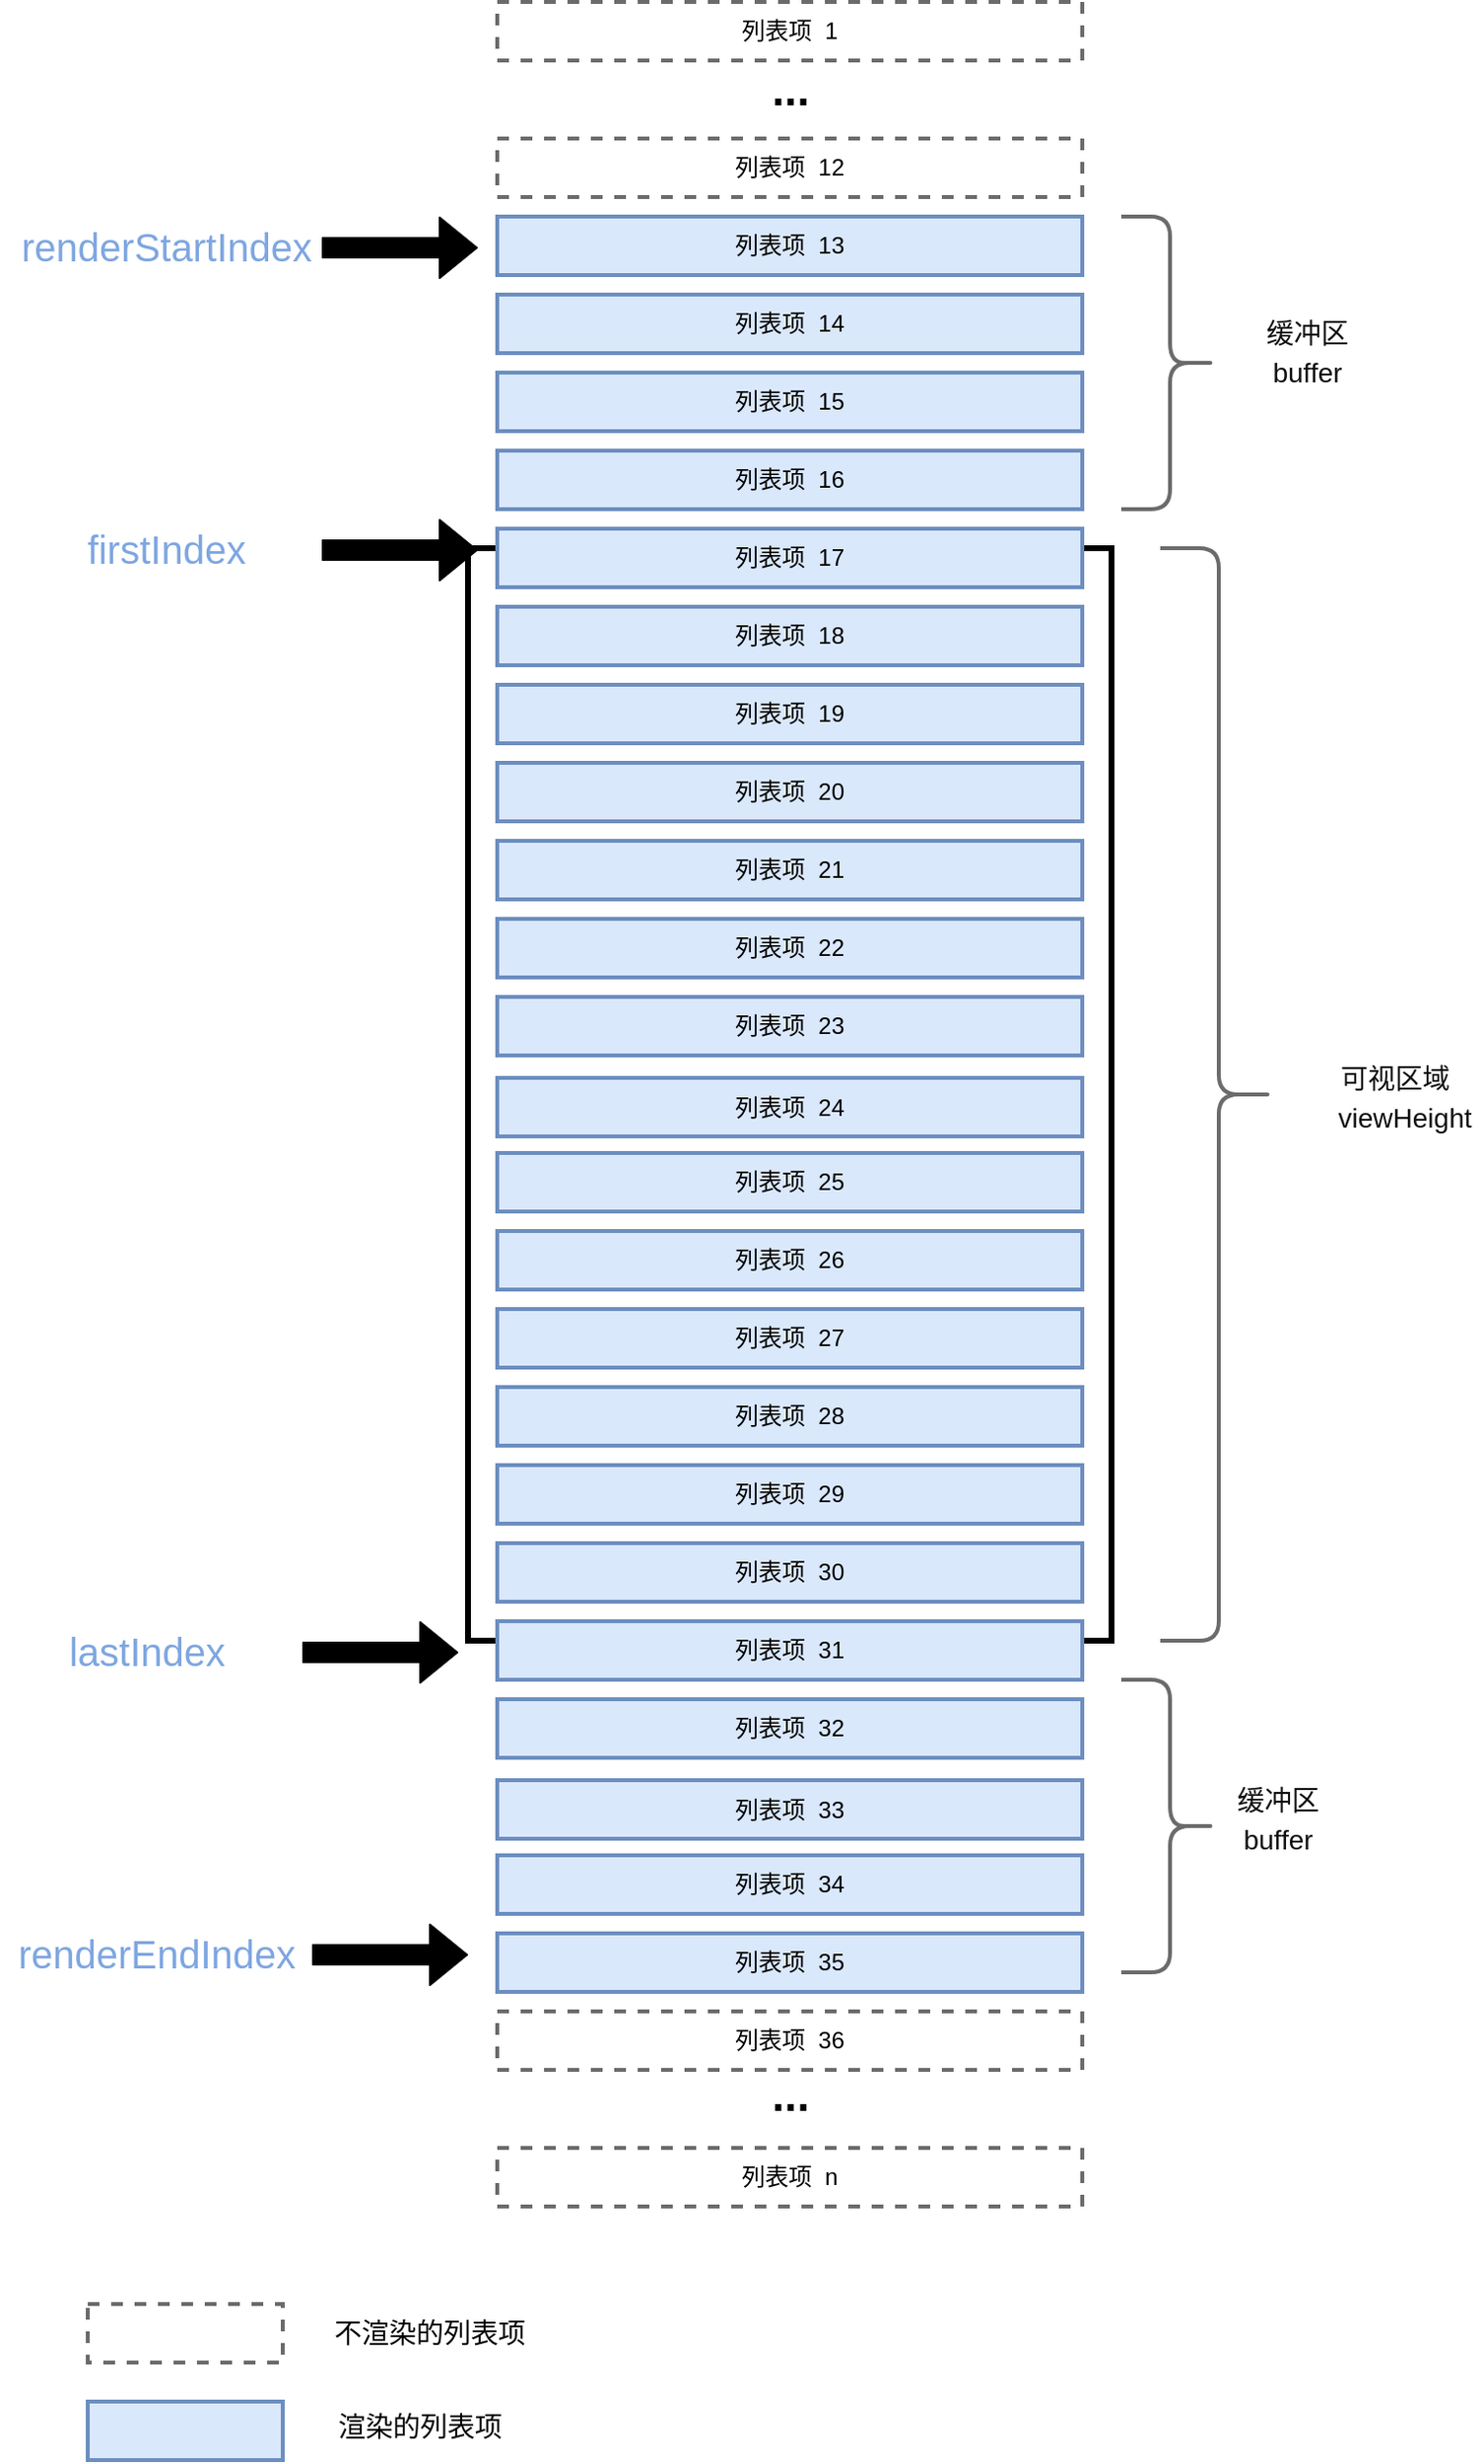 <mxfile version="13.7.5" type="github">
  <diagram id="oOUND9pGjrlU18bBXw5d" name="Page-1">
    <mxGraphModel dx="1298" dy="687" grid="1" gridSize="10" guides="1" tooltips="1" connect="1" arrows="1" fold="1" page="1" pageScale="1" pageWidth="827" pageHeight="1500" math="0" shadow="0">
      <root>
        <mxCell id="0" />
        <mxCell id="1" parent="0" />
        <mxCell id="e9wrsvjZN6LrBHvfq03S-1" value="" style="rounded=0;whiteSpace=wrap;html=1;strokeWidth=3;fillColor=none;" vertex="1" parent="1">
          <mxGeometry x="245" y="310" width="330" height="560" as="geometry" />
        </mxCell>
        <mxCell id="e9wrsvjZN6LrBHvfq03S-2" value="列表项&amp;nbsp; 1" style="rounded=0;whiteSpace=wrap;html=1;dashed=1;fillColor=none;strokeWidth=2;strokeColor=#6B6B6B;" vertex="1" parent="1">
          <mxGeometry x="260" y="30" width="300" height="30" as="geometry" />
        </mxCell>
        <mxCell id="e9wrsvjZN6LrBHvfq03S-3" value="列表项&amp;nbsp; 12" style="rounded=0;whiteSpace=wrap;html=1;fillColor=none;strokeWidth=2;strokeColor=#6B6B6B;dashed=1;" vertex="1" parent="1">
          <mxGeometry x="260" y="100" width="300" height="30" as="geometry" />
        </mxCell>
        <mxCell id="e9wrsvjZN6LrBHvfq03S-6" value="列表项&amp;nbsp; 13" style="rounded=0;whiteSpace=wrap;html=1;fillColor=#dae8fc;strokeWidth=2;strokeColor=#6c8ebf;" vertex="1" parent="1">
          <mxGeometry x="260" y="140" width="300" height="30" as="geometry" />
        </mxCell>
        <mxCell id="e9wrsvjZN6LrBHvfq03S-7" value="列表项&amp;nbsp; 14" style="rounded=0;whiteSpace=wrap;html=1;fillColor=#dae8fc;strokeWidth=2;strokeColor=#6c8ebf;" vertex="1" parent="1">
          <mxGeometry x="260" y="180" width="300" height="30" as="geometry" />
        </mxCell>
        <mxCell id="e9wrsvjZN6LrBHvfq03S-8" value="列表项&amp;nbsp; 15" style="rounded=0;whiteSpace=wrap;html=1;fillColor=#dae8fc;strokeWidth=2;strokeColor=#6c8ebf;" vertex="1" parent="1">
          <mxGeometry x="260" y="220" width="300" height="30" as="geometry" />
        </mxCell>
        <mxCell id="e9wrsvjZN6LrBHvfq03S-9" value="列表项&amp;nbsp; 16" style="rounded=0;whiteSpace=wrap;html=1;fillColor=#dae8fc;strokeWidth=2;strokeColor=#6c8ebf;" vertex="1" parent="1">
          <mxGeometry x="260" y="260" width="300" height="30" as="geometry" />
        </mxCell>
        <mxCell id="e9wrsvjZN6LrBHvfq03S-10" value="列表项&amp;nbsp; 17" style="rounded=0;whiteSpace=wrap;html=1;fillColor=#dae8fc;strokeWidth=2;strokeColor=#6c8ebf;" vertex="1" parent="1">
          <mxGeometry x="260" y="300" width="300" height="30" as="geometry" />
        </mxCell>
        <mxCell id="e9wrsvjZN6LrBHvfq03S-11" value="列表项&amp;nbsp; 18" style="rounded=0;whiteSpace=wrap;html=1;fillColor=#dae8fc;strokeWidth=2;strokeColor=#6c8ebf;" vertex="1" parent="1">
          <mxGeometry x="260" y="340" width="300" height="30" as="geometry" />
        </mxCell>
        <mxCell id="e9wrsvjZN6LrBHvfq03S-12" value="列表项&amp;nbsp; 19" style="rounded=0;whiteSpace=wrap;html=1;fillColor=#dae8fc;strokeWidth=2;strokeColor=#6c8ebf;" vertex="1" parent="1">
          <mxGeometry x="260" y="380" width="300" height="30" as="geometry" />
        </mxCell>
        <mxCell id="e9wrsvjZN6LrBHvfq03S-13" value="列表项&amp;nbsp; 20" style="rounded=0;whiteSpace=wrap;html=1;fillColor=#dae8fc;strokeWidth=2;strokeColor=#6c8ebf;" vertex="1" parent="1">
          <mxGeometry x="260" y="420" width="300" height="30" as="geometry" />
        </mxCell>
        <mxCell id="e9wrsvjZN6LrBHvfq03S-14" value="列表项&amp;nbsp; 21" style="rounded=0;whiteSpace=wrap;html=1;fillColor=#dae8fc;strokeWidth=2;strokeColor=#6c8ebf;" vertex="1" parent="1">
          <mxGeometry x="260" y="460" width="300" height="30" as="geometry" />
        </mxCell>
        <mxCell id="e9wrsvjZN6LrBHvfq03S-15" value="列表项&amp;nbsp; 22" style="rounded=0;whiteSpace=wrap;html=1;fillColor=#dae8fc;strokeWidth=2;strokeColor=#6c8ebf;" vertex="1" parent="1">
          <mxGeometry x="260" y="500" width="300" height="30" as="geometry" />
        </mxCell>
        <mxCell id="e9wrsvjZN6LrBHvfq03S-16" value="列表项&amp;nbsp; 23" style="rounded=0;whiteSpace=wrap;html=1;fillColor=#dae8fc;strokeWidth=2;strokeColor=#6c8ebf;" vertex="1" parent="1">
          <mxGeometry x="260" y="540" width="300" height="30" as="geometry" />
        </mxCell>
        <mxCell id="e9wrsvjZN6LrBHvfq03S-17" value="列表项&amp;nbsp; 24" style="rounded=0;whiteSpace=wrap;html=1;fillColor=#dae8fc;strokeWidth=2;strokeColor=#6c8ebf;" vertex="1" parent="1">
          <mxGeometry x="260" y="581.5" width="300" height="30" as="geometry" />
        </mxCell>
        <mxCell id="e9wrsvjZN6LrBHvfq03S-18" value="列表项&amp;nbsp; 25" style="rounded=0;whiteSpace=wrap;html=1;fillColor=#dae8fc;strokeWidth=2;strokeColor=#6c8ebf;" vertex="1" parent="1">
          <mxGeometry x="260" y="620" width="300" height="30" as="geometry" />
        </mxCell>
        <mxCell id="e9wrsvjZN6LrBHvfq03S-19" value="列表项&amp;nbsp; 26" style="rounded=0;whiteSpace=wrap;html=1;fillColor=#dae8fc;strokeWidth=2;strokeColor=#6c8ebf;" vertex="1" parent="1">
          <mxGeometry x="260" y="660" width="300" height="30" as="geometry" />
        </mxCell>
        <mxCell id="e9wrsvjZN6LrBHvfq03S-20" value="列表项&amp;nbsp; 27" style="rounded=0;whiteSpace=wrap;html=1;fillColor=#dae8fc;strokeWidth=2;strokeColor=#6c8ebf;" vertex="1" parent="1">
          <mxGeometry x="260" y="700" width="300" height="30" as="geometry" />
        </mxCell>
        <mxCell id="e9wrsvjZN6LrBHvfq03S-21" value="列表项&amp;nbsp; 28" style="rounded=0;whiteSpace=wrap;html=1;fillColor=#dae8fc;strokeWidth=2;strokeColor=#6c8ebf;" vertex="1" parent="1">
          <mxGeometry x="260" y="740" width="300" height="30" as="geometry" />
        </mxCell>
        <mxCell id="e9wrsvjZN6LrBHvfq03S-22" value="列表项&amp;nbsp; 29" style="rounded=0;whiteSpace=wrap;html=1;fillColor=#dae8fc;strokeWidth=2;strokeColor=#6c8ebf;" vertex="1" parent="1">
          <mxGeometry x="260" y="780" width="300" height="30" as="geometry" />
        </mxCell>
        <mxCell id="e9wrsvjZN6LrBHvfq03S-23" value="列表项&amp;nbsp; 30" style="rounded=0;whiteSpace=wrap;html=1;fillColor=#dae8fc;strokeWidth=2;strokeColor=#6c8ebf;" vertex="1" parent="1">
          <mxGeometry x="260" y="820" width="300" height="30" as="geometry" />
        </mxCell>
        <mxCell id="e9wrsvjZN6LrBHvfq03S-24" value="列表项&amp;nbsp; 31" style="rounded=0;whiteSpace=wrap;html=1;fillColor=#dae8fc;strokeWidth=2;strokeColor=#6c8ebf;" vertex="1" parent="1">
          <mxGeometry x="260" y="860" width="300" height="30" as="geometry" />
        </mxCell>
        <mxCell id="e9wrsvjZN6LrBHvfq03S-25" value="列表项&amp;nbsp; 32" style="rounded=0;whiteSpace=wrap;html=1;fillColor=#dae8fc;strokeWidth=2;strokeColor=#6c8ebf;" vertex="1" parent="1">
          <mxGeometry x="260" y="900" width="300" height="30" as="geometry" />
        </mxCell>
        <mxCell id="e9wrsvjZN6LrBHvfq03S-26" value="列表项&amp;nbsp; 33" style="rounded=0;whiteSpace=wrap;html=1;fillColor=#dae8fc;strokeWidth=2;strokeColor=#6c8ebf;" vertex="1" parent="1">
          <mxGeometry x="260" y="941.5" width="300" height="30" as="geometry" />
        </mxCell>
        <mxCell id="e9wrsvjZN6LrBHvfq03S-27" value="列表项&amp;nbsp; 34" style="rounded=0;whiteSpace=wrap;html=1;fillColor=#dae8fc;strokeWidth=2;strokeColor=#6c8ebf;" vertex="1" parent="1">
          <mxGeometry x="260" y="980" width="300" height="30" as="geometry" />
        </mxCell>
        <mxCell id="e9wrsvjZN6LrBHvfq03S-28" value="列表项&amp;nbsp; 35" style="rounded=0;whiteSpace=wrap;html=1;fillColor=#dae8fc;strokeWidth=2;strokeColor=#6c8ebf;" vertex="1" parent="1">
          <mxGeometry x="260" y="1020" width="300" height="30" as="geometry" />
        </mxCell>
        <mxCell id="e9wrsvjZN6LrBHvfq03S-29" value="列表项&amp;nbsp; 36" style="rounded=0;whiteSpace=wrap;html=1;fillColor=none;strokeWidth=2;strokeColor=#6B6B6B;dashed=1;" vertex="1" parent="1">
          <mxGeometry x="260" y="1060" width="300" height="30" as="geometry" />
        </mxCell>
        <mxCell id="e9wrsvjZN6LrBHvfq03S-30" value="列表项&amp;nbsp; n" style="rounded=0;whiteSpace=wrap;html=1;fillColor=none;strokeWidth=2;strokeColor=#6B6B6B;dashed=1;" vertex="1" parent="1">
          <mxGeometry x="260" y="1130" width="300" height="30" as="geometry" />
        </mxCell>
        <mxCell id="e9wrsvjZN6LrBHvfq03S-31" value="&lt;b&gt;&lt;font style=&quot;font-size: 23px&quot;&gt;...&lt;/font&gt;&lt;/b&gt;" style="text;html=1;align=center;verticalAlign=middle;resizable=0;points=[];autosize=1;" vertex="1" parent="1">
          <mxGeometry x="395" y="1093" width="30" height="20" as="geometry" />
        </mxCell>
        <mxCell id="e9wrsvjZN6LrBHvfq03S-32" value="" style="rounded=0;whiteSpace=wrap;html=1;fillColor=none;strokeWidth=2;strokeColor=#6B6B6B;dashed=1;" vertex="1" parent="1">
          <mxGeometry x="50" y="1210" width="100" height="30" as="geometry" />
        </mxCell>
        <mxCell id="e9wrsvjZN6LrBHvfq03S-33" value="" style="rounded=0;whiteSpace=wrap;html=1;fillColor=#dae8fc;strokeWidth=2;strokeColor=#6c8ebf;" vertex="1" parent="1">
          <mxGeometry x="50" y="1260" width="100" height="30" as="geometry" />
        </mxCell>
        <mxCell id="e9wrsvjZN6LrBHvfq03S-34" value="不渲染的列表项" style="text;html=1;align=center;verticalAlign=middle;resizable=0;points=[];autosize=1;fontSize=14;" vertex="1" parent="1">
          <mxGeometry x="170" y="1215" width="110" height="20" as="geometry" />
        </mxCell>
        <mxCell id="e9wrsvjZN6LrBHvfq03S-35" value="渲染的列表项" style="text;html=1;align=center;verticalAlign=middle;resizable=0;points=[];autosize=1;fontSize=14;" vertex="1" parent="1">
          <mxGeometry x="170" y="1263" width="100" height="20" as="geometry" />
        </mxCell>
        <mxCell id="e9wrsvjZN6LrBHvfq03S-36" value="&lt;font style=&quot;font-size: 20px&quot;&gt;renderStartIndex&lt;/font&gt;" style="text;html=1;align=center;verticalAlign=middle;resizable=0;points=[];autosize=1;fontSize=14;fontColor=#7EA6E0;" vertex="1" parent="1">
          <mxGeometry x="10" y="145" width="160" height="20" as="geometry" />
        </mxCell>
        <mxCell id="e9wrsvjZN6LrBHvfq03S-37" value="" style="shape=flexArrow;endArrow=classic;html=1;fontSize=14;labelBackgroundColor=#ffffff;fillColor=#000;" edge="1" parent="1">
          <mxGeometry width="50" height="50" relative="1" as="geometry">
            <mxPoint x="170" y="156" as="sourcePoint" />
            <mxPoint x="250" y="156" as="targetPoint" />
          </mxGeometry>
        </mxCell>
        <mxCell id="e9wrsvjZN6LrBHvfq03S-38" value="&lt;font style=&quot;font-size: 20px&quot;&gt;firstIndex&lt;/font&gt;" style="text;html=1;align=center;verticalAlign=middle;resizable=0;points=[];autosize=1;fontSize=14;fontColor=#7EA6E0;" vertex="1" parent="1">
          <mxGeometry x="40" y="300" width="100" height="20" as="geometry" />
        </mxCell>
        <mxCell id="e9wrsvjZN6LrBHvfq03S-39" value="" style="shape=flexArrow;endArrow=classic;html=1;fontSize=14;labelBackgroundColor=#ffffff;fillColor=#000;" edge="1" parent="1">
          <mxGeometry width="50" height="50" relative="1" as="geometry">
            <mxPoint x="170" y="311" as="sourcePoint" />
            <mxPoint x="250" y="311" as="targetPoint" />
          </mxGeometry>
        </mxCell>
        <mxCell id="e9wrsvjZN6LrBHvfq03S-40" value="&lt;font style=&quot;font-size: 20px&quot;&gt;lastIndex&lt;/font&gt;" style="text;html=1;align=center;verticalAlign=middle;resizable=0;points=[];autosize=1;fontSize=14;fontColor=#7EA6E0;" vertex="1" parent="1">
          <mxGeometry x="30" y="865" width="100" height="20" as="geometry" />
        </mxCell>
        <mxCell id="e9wrsvjZN6LrBHvfq03S-41" value="" style="shape=flexArrow;endArrow=classic;html=1;fontSize=14;labelBackgroundColor=#ffffff;fillColor=#000;" edge="1" parent="1">
          <mxGeometry width="50" height="50" relative="1" as="geometry">
            <mxPoint x="160" y="876" as="sourcePoint" />
            <mxPoint x="240" y="876" as="targetPoint" />
          </mxGeometry>
        </mxCell>
        <mxCell id="e9wrsvjZN6LrBHvfq03S-42" value="&lt;font style=&quot;font-size: 20px&quot;&gt;renderEndIndex&lt;/font&gt;" style="text;html=1;align=center;verticalAlign=middle;resizable=0;points=[];autosize=1;fontSize=14;fontColor=#7EA6E0;" vertex="1" parent="1">
          <mxGeometry x="5" y="1020" width="160" height="20" as="geometry" />
        </mxCell>
        <mxCell id="e9wrsvjZN6LrBHvfq03S-43" value="" style="shape=flexArrow;endArrow=classic;html=1;fontSize=14;labelBackgroundColor=#ffffff;fillColor=#000;" edge="1" parent="1">
          <mxGeometry width="50" height="50" relative="1" as="geometry">
            <mxPoint x="165" y="1031" as="sourcePoint" />
            <mxPoint x="245" y="1031" as="targetPoint" />
          </mxGeometry>
        </mxCell>
        <mxCell id="e9wrsvjZN6LrBHvfq03S-44" value="" style="shape=curlyBracket;whiteSpace=wrap;html=1;rounded=1;strokeColor=#6B6B6B;strokeWidth=2;fillColor=none;fontSize=14;fontColor=#7EA6E0;rotation=-180;" vertex="1" parent="1">
          <mxGeometry x="600" y="310" width="60" height="560" as="geometry" />
        </mxCell>
        <mxCell id="e9wrsvjZN6LrBHvfq03S-45" value="&lt;font color=&quot;#0f0f0f&quot;&gt;可视区域&lt;/font&gt;" style="text;html=1;align=center;verticalAlign=middle;resizable=0;points=[];autosize=1;fontSize=14;fontColor=#7EA6E0;" vertex="1" parent="1">
          <mxGeometry x="685" y="571.5" width="70" height="20" as="geometry" />
        </mxCell>
        <mxCell id="e9wrsvjZN6LrBHvfq03S-46" value="&lt;font color=&quot;#0f0f0f&quot;&gt;viewHeight&lt;/font&gt;" style="text;html=1;align=center;verticalAlign=middle;resizable=0;points=[];autosize=1;fontSize=14;fontColor=#7EA6E0;" vertex="1" parent="1">
          <mxGeometry x="685" y="591.5" width="80" height="20" as="geometry" />
        </mxCell>
        <mxCell id="e9wrsvjZN6LrBHvfq03S-47" value="" style="shape=curlyBracket;whiteSpace=wrap;html=1;rounded=1;strokeColor=#6B6B6B;strokeWidth=2;fillColor=none;fontSize=14;fontColor=#7EA6E0;rotation=-180;" vertex="1" parent="1">
          <mxGeometry x="580" y="140" width="50" height="150" as="geometry" />
        </mxCell>
        <mxCell id="e9wrsvjZN6LrBHvfq03S-48" value="&lt;font color=&quot;#0f0f0f&quot;&gt;缓冲区&lt;/font&gt;" style="text;html=1;align=center;verticalAlign=middle;resizable=0;points=[];autosize=1;fontSize=14;fontColor=#7EA6E0;" vertex="1" parent="1">
          <mxGeometry x="645" y="190" width="60" height="20" as="geometry" />
        </mxCell>
        <mxCell id="e9wrsvjZN6LrBHvfq03S-49" value="&lt;font color=&quot;#0f0f0f&quot;&gt;buffer&lt;/font&gt;" style="text;html=1;align=center;verticalAlign=middle;resizable=0;points=[];autosize=1;fontSize=14;fontColor=#7EA6E0;" vertex="1" parent="1">
          <mxGeometry x="650" y="210" width="50" height="20" as="geometry" />
        </mxCell>
        <mxCell id="e9wrsvjZN6LrBHvfq03S-50" value="" style="shape=curlyBracket;whiteSpace=wrap;html=1;rounded=1;strokeColor=#6B6B6B;strokeWidth=2;fillColor=none;fontSize=14;fontColor=#7EA6E0;rotation=-180;" vertex="1" parent="1">
          <mxGeometry x="580" y="890" width="50" height="150" as="geometry" />
        </mxCell>
        <mxCell id="e9wrsvjZN6LrBHvfq03S-51" value="&lt;font color=&quot;#0f0f0f&quot;&gt;缓冲区&lt;/font&gt;" style="text;html=1;align=center;verticalAlign=middle;resizable=0;points=[];autosize=1;fontSize=14;fontColor=#7EA6E0;" vertex="1" parent="1">
          <mxGeometry x="630" y="941.5" width="60" height="20" as="geometry" />
        </mxCell>
        <mxCell id="e9wrsvjZN6LrBHvfq03S-52" value="&lt;font color=&quot;#0f0f0f&quot;&gt;buffer&lt;/font&gt;" style="text;html=1;align=center;verticalAlign=middle;resizable=0;points=[];autosize=1;fontSize=14;fontColor=#7EA6E0;" vertex="1" parent="1">
          <mxGeometry x="635" y="961.5" width="50" height="20" as="geometry" />
        </mxCell>
        <mxCell id="e9wrsvjZN6LrBHvfq03S-53" value="&lt;b&gt;&lt;font style=&quot;font-size: 23px&quot;&gt;...&lt;/font&gt;&lt;/b&gt;" style="text;html=1;align=center;verticalAlign=middle;resizable=0;points=[];autosize=1;" vertex="1" parent="1">
          <mxGeometry x="395" y="65" width="30" height="20" as="geometry" />
        </mxCell>
      </root>
    </mxGraphModel>
  </diagram>
</mxfile>
